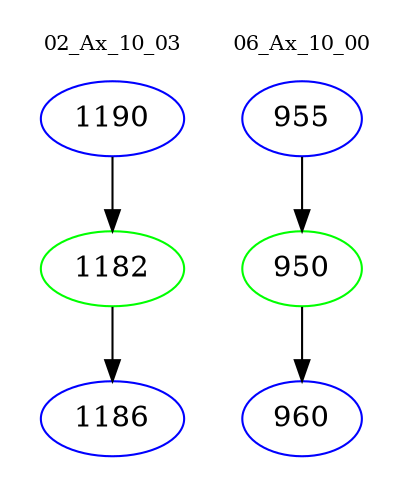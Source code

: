 digraph{
subgraph cluster_0 {
color = white
label = "02_Ax_10_03";
fontsize=10;
T0_1190 [label="1190", color="blue"]
T0_1190 -> T0_1182 [color="black"]
T0_1182 [label="1182", color="green"]
T0_1182 -> T0_1186 [color="black"]
T0_1186 [label="1186", color="blue"]
}
subgraph cluster_1 {
color = white
label = "06_Ax_10_00";
fontsize=10;
T1_955 [label="955", color="blue"]
T1_955 -> T1_950 [color="black"]
T1_950 [label="950", color="green"]
T1_950 -> T1_960 [color="black"]
T1_960 [label="960", color="blue"]
}
}
